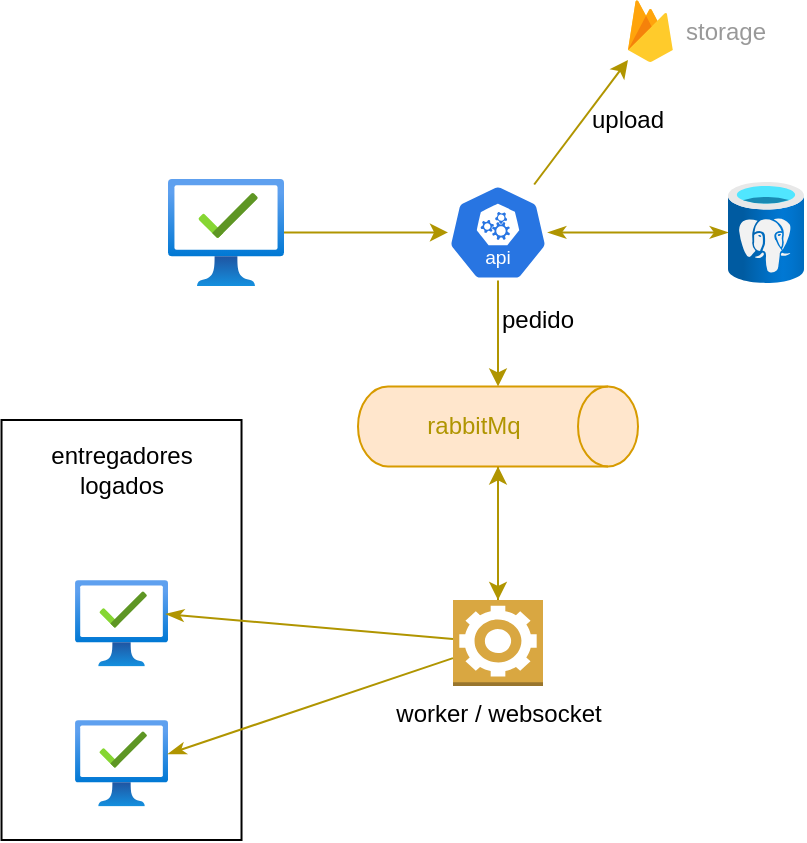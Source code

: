 <mxfile version="23.0.2" type="device">
  <diagram name="Página-1" id="3my4kGTsBPpca-9UO5Qm">
    <mxGraphModel dx="989" dy="589" grid="1" gridSize="10" guides="1" tooltips="1" connect="1" arrows="1" fold="1" page="1" pageScale="1" pageWidth="827" pageHeight="1169" math="0" shadow="0">
      <root>
        <mxCell id="0" />
        <mxCell id="1" parent="0" />
        <mxCell id="hO-pFNW-6zocB3J67L8K-18" value="" style="rounded=0;whiteSpace=wrap;html=1;" vertex="1" parent="1">
          <mxGeometry x="16.76" y="320" width="120" height="210" as="geometry" />
        </mxCell>
        <mxCell id="p7dhhZo90sLIvf3zW-VB-6" value="" style="edgeStyle=orthogonalEdgeStyle;rounded=0;orthogonalLoop=1;jettySize=auto;html=1;fillColor=#e3c800;strokeColor=#B09500;startArrow=classicThin;startFill=1;endArrow=classicThin;endFill=1;" parent="1" source="p7dhhZo90sLIvf3zW-VB-1" target="p7dhhZo90sLIvf3zW-VB-5" edge="1">
          <mxGeometry relative="1" as="geometry" />
        </mxCell>
        <mxCell id="hO-pFNW-6zocB3J67L8K-16" style="rounded=0;orthogonalLoop=1;jettySize=auto;html=1;strokeColor=#B09500;" edge="1" parent="1" source="p7dhhZo90sLIvf3zW-VB-1">
          <mxGeometry relative="1" as="geometry">
            <mxPoint x="330" y="140" as="targetPoint" />
          </mxGeometry>
        </mxCell>
        <mxCell id="p7dhhZo90sLIvf3zW-VB-1" value="" style="aspect=fixed;sketch=0;html=1;dashed=0;whitespace=wrap;fillColor=#2875E2;strokeColor=#ffffff;points=[[0.005,0.63,0],[0.1,0.2,0],[0.9,0.2,0],[0.5,0,0],[0.995,0.63,0],[0.72,0.99,0],[0.5,1,0],[0.28,0.99,0]];shape=mxgraph.kubernetes.icon2;kubernetesLabel=1;prIcon=api" parent="1" vertex="1">
          <mxGeometry x="240" y="202.24" width="50" height="48" as="geometry" />
        </mxCell>
        <mxCell id="p7dhhZo90sLIvf3zW-VB-4" value="" style="edgeStyle=orthogonalEdgeStyle;rounded=0;orthogonalLoop=1;jettySize=auto;html=1;fillColor=#e3c800;strokeColor=#B09500;" parent="1" source="p7dhhZo90sLIvf3zW-VB-2" target="p7dhhZo90sLIvf3zW-VB-1" edge="1">
          <mxGeometry relative="1" as="geometry" />
        </mxCell>
        <mxCell id="p7dhhZo90sLIvf3zW-VB-2" value="" style="image;aspect=fixed;html=1;points=[];align=center;fontSize=12;image=img/lib/azure2/management_governance/Managed_Desktop.svg;" parent="1" vertex="1">
          <mxGeometry x="100" y="199.29" width="58" height="53.91" as="geometry" />
        </mxCell>
        <mxCell id="p7dhhZo90sLIvf3zW-VB-5" value="" style="image;aspect=fixed;html=1;points=[];align=center;fontSize=12;image=img/lib/azure2/databases/Azure_Database_PostgreSQL_Server.svg;" parent="1" vertex="1">
          <mxGeometry x="380" y="200.91" width="38" height="50.67" as="geometry" />
        </mxCell>
        <mxCell id="hO-pFNW-6zocB3J67L8K-4" value="" style="edgeStyle=orthogonalEdgeStyle;rounded=0;orthogonalLoop=1;jettySize=auto;html=1;strokeColor=#B09500;" edge="1" parent="1">
          <mxGeometry relative="1" as="geometry">
            <mxPoint x="265" y="343.2" as="sourcePoint" />
            <mxPoint x="265" y="410.0" as="targetPoint" />
          </mxGeometry>
        </mxCell>
        <mxCell id="hO-pFNW-6zocB3J67L8K-1" value="&lt;font color=&quot;#b09500&quot;&gt;rabbitMq&lt;/font&gt;" style="shape=cylinder3;whiteSpace=wrap;html=1;boundedLbl=1;backgroundOutline=1;size=15;rotation=90;verticalAlign=middle;labelPosition=center;verticalLabelPosition=middle;align=center;horizontal=0;fillColor=#ffe6cc;strokeColor=#d79b00;" vertex="1" parent="1">
          <mxGeometry x="245" y="253.2" width="40" height="140" as="geometry" />
        </mxCell>
        <mxCell id="hO-pFNW-6zocB3J67L8K-2" style="rounded=0;orthogonalLoop=1;jettySize=auto;html=1;entryX=0;entryY=0.5;entryDx=0;entryDy=0;entryPerimeter=0;strokeColor=#B09500;" edge="1" parent="1" source="p7dhhZo90sLIvf3zW-VB-1" target="hO-pFNW-6zocB3J67L8K-1">
          <mxGeometry relative="1" as="geometry" />
        </mxCell>
        <mxCell id="hO-pFNW-6zocB3J67L8K-15" style="edgeStyle=orthogonalEdgeStyle;rounded=0;orthogonalLoop=1;jettySize=auto;html=1;strokeColor=#B09500;" edge="1" parent="1" source="hO-pFNW-6zocB3J67L8K-3" target="hO-pFNW-6zocB3J67L8K-1">
          <mxGeometry relative="1" as="geometry" />
        </mxCell>
        <mxCell id="hO-pFNW-6zocB3J67L8K-3" value="worker / websocket" style="outlineConnect=0;dashed=0;verticalLabelPosition=bottom;verticalAlign=top;align=center;html=1;shape=mxgraph.aws3.worker;fillColor=#D9A741;gradientColor=none;" vertex="1" parent="1">
          <mxGeometry x="242.5" y="410" width="45" height="43" as="geometry" />
        </mxCell>
        <mxCell id="hO-pFNW-6zocB3J67L8K-7" value="storage" style="sketch=0;dashed=0;connectable=0;html=1;fillColor=#5184F3;strokeColor=none;shape=mxgraph.gcp2.firebase;part=1;labelPosition=right;verticalLabelPosition=middle;align=left;verticalAlign=middle;spacingLeft=5;fontColor=#999999;fontSize=12;" vertex="1" parent="1">
          <mxGeometry x="330" y="110.0" width="22.4" height="31.11" as="geometry" />
        </mxCell>
        <mxCell id="hO-pFNW-6zocB3J67L8K-10" value="" style="image;aspect=fixed;html=1;points=[];align=center;fontSize=12;image=img/lib/azure2/management_governance/Managed_Desktop.svg;" vertex="1" parent="1">
          <mxGeometry x="53.52" y="400" width="46.48" height="43.2" as="geometry" />
        </mxCell>
        <mxCell id="hO-pFNW-6zocB3J67L8K-11" value="" style="image;aspect=fixed;html=1;points=[];align=center;fontSize=12;image=img/lib/azure2/management_governance/Managed_Desktop.svg;" vertex="1" parent="1">
          <mxGeometry x="53.52" y="470" width="46.48" height="43.2" as="geometry" />
        </mxCell>
        <mxCell id="hO-pFNW-6zocB3J67L8K-12" style="rounded=0;orthogonalLoop=1;jettySize=auto;html=1;entryX=0.978;entryY=0.394;entryDx=0;entryDy=0;entryPerimeter=0;endArrow=classicThin;endFill=1;startArrow=none;startFill=0;strokeColor=#B09500;" edge="1" parent="1" source="hO-pFNW-6zocB3J67L8K-3" target="hO-pFNW-6zocB3J67L8K-10">
          <mxGeometry relative="1" as="geometry" />
        </mxCell>
        <mxCell id="hO-pFNW-6zocB3J67L8K-13" style="rounded=0;orthogonalLoop=1;jettySize=auto;html=1;entryX=1;entryY=0.394;entryDx=0;entryDy=0;entryPerimeter=0;endArrow=classicThin;endFill=1;startArrow=none;startFill=0;strokeColor=#B09500;" edge="1" parent="1" source="hO-pFNW-6zocB3J67L8K-3" target="hO-pFNW-6zocB3J67L8K-11">
          <mxGeometry relative="1" as="geometry" />
        </mxCell>
        <mxCell id="hO-pFNW-6zocB3J67L8K-14" value="pedido" style="text;html=1;strokeColor=none;fillColor=none;align=center;verticalAlign=middle;whiteSpace=wrap;rounded=0;" vertex="1" parent="1">
          <mxGeometry x="260" y="260" width="50" height="20" as="geometry" />
        </mxCell>
        <mxCell id="hO-pFNW-6zocB3J67L8K-17" value="upload" style="text;html=1;strokeColor=none;fillColor=none;align=center;verticalAlign=middle;whiteSpace=wrap;rounded=0;" vertex="1" parent="1">
          <mxGeometry x="300" y="160" width="60" height="19.29" as="geometry" />
        </mxCell>
        <mxCell id="hO-pFNW-6zocB3J67L8K-19" value="entregadores logados" style="text;html=1;strokeColor=none;fillColor=none;align=center;verticalAlign=middle;whiteSpace=wrap;rounded=0;" vertex="1" parent="1">
          <mxGeometry x="46.76" y="330" width="60" height="30" as="geometry" />
        </mxCell>
      </root>
    </mxGraphModel>
  </diagram>
</mxfile>
